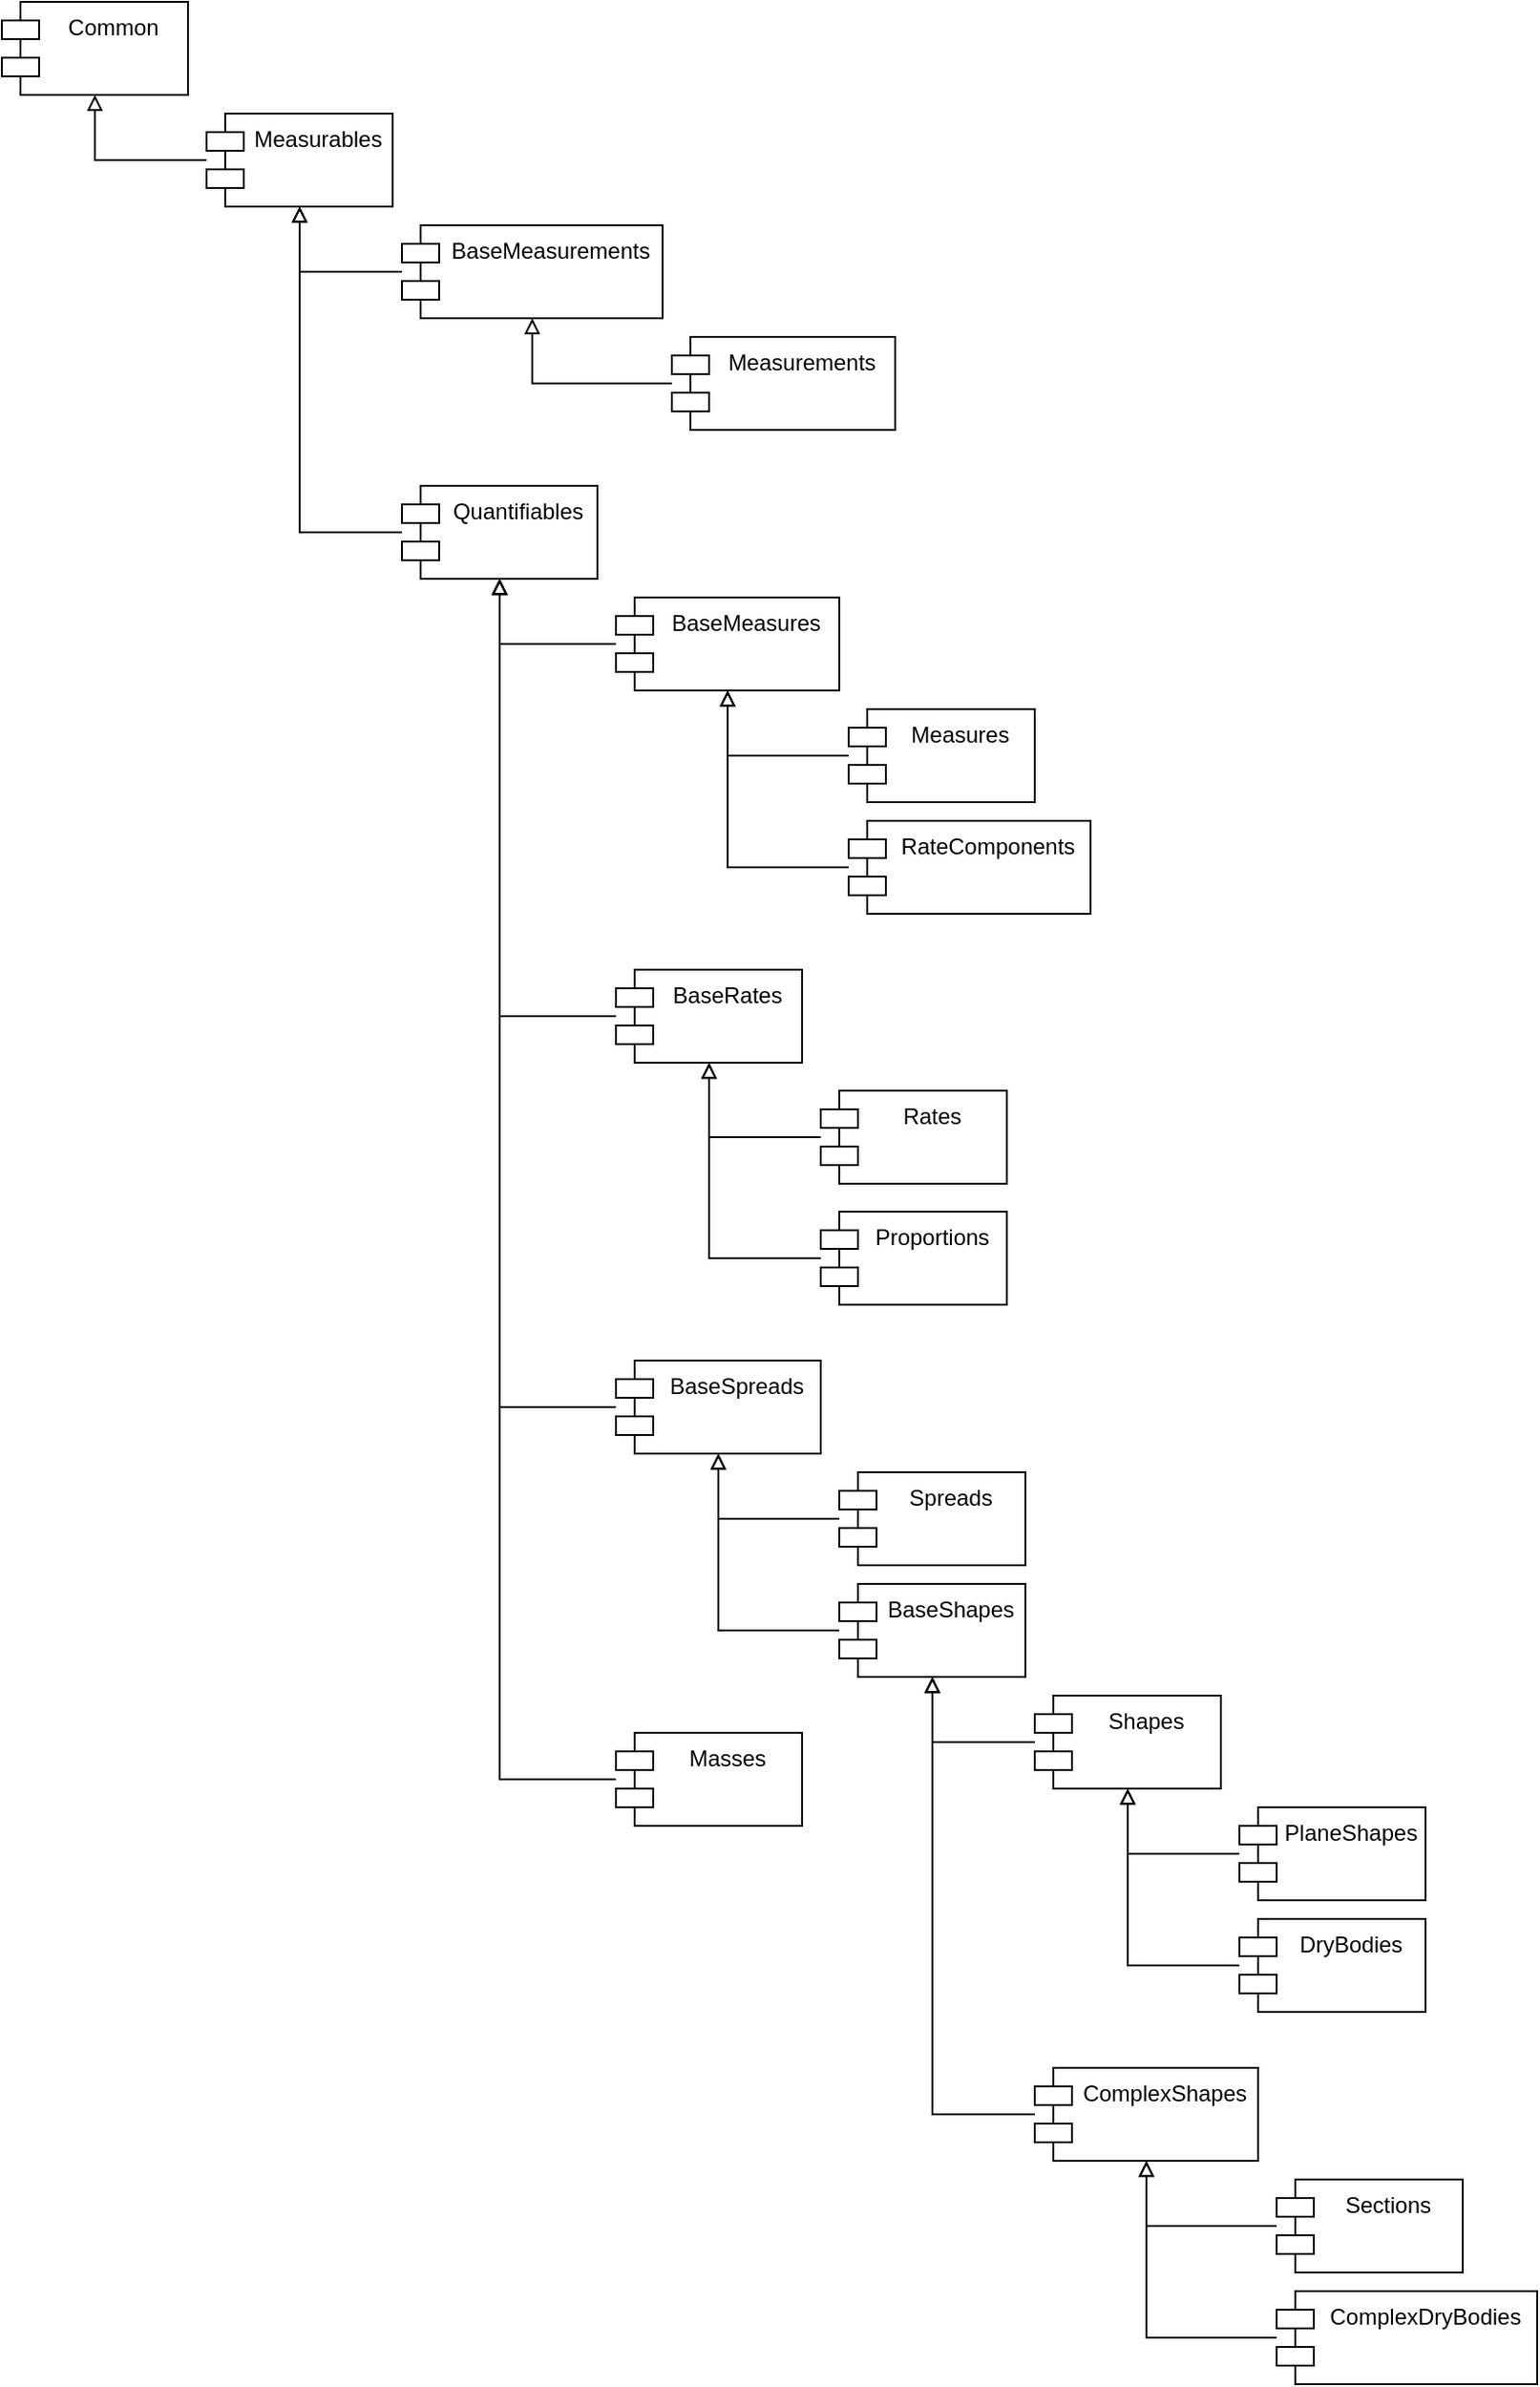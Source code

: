 <mxfile version="23.0.2" type="device">
  <diagram name="1 oldal" id="bZX144X6xeTu_wqj5VR3">
    <mxGraphModel dx="2590" dy="1755" grid="1" gridSize="10" guides="1" tooltips="1" connect="1" arrows="1" fold="1" page="1" pageScale="1" pageWidth="827" pageHeight="1169" math="0" shadow="0">
      <root>
        <mxCell id="0" />
        <mxCell id="1" parent="0" />
        <mxCell id="324iuaGw0Lw1Wku1F5cz-2" value="Common" style="shape=module;align=left;spacingLeft=20;align=center;verticalAlign=top;whiteSpace=wrap;html=1;" parent="1" vertex="1">
          <mxGeometry x="2" width="100" height="50" as="geometry" />
        </mxCell>
        <mxCell id="324iuaGw0Lw1Wku1F5cz-7" value="" style="edgeStyle=orthogonalEdgeStyle;rounded=0;orthogonalLoop=1;jettySize=auto;html=1;endArrow=block;endFill=0;" parent="1" source="324iuaGw0Lw1Wku1F5cz-3" target="324iuaGw0Lw1Wku1F5cz-2" edge="1">
          <mxGeometry relative="1" as="geometry" />
        </mxCell>
        <mxCell id="324iuaGw0Lw1Wku1F5cz-3" value="Measurables" style="shape=module;align=left;spacingLeft=20;align=center;verticalAlign=top;whiteSpace=wrap;html=1;" parent="1" vertex="1">
          <mxGeometry x="112" y="60" width="100" height="50" as="geometry" />
        </mxCell>
        <mxCell id="324iuaGw0Lw1Wku1F5cz-6" value="" style="edgeStyle=orthogonalEdgeStyle;rounded=0;orthogonalLoop=1;jettySize=auto;html=1;endArrow=block;endFill=0;" parent="1" source="324iuaGw0Lw1Wku1F5cz-5" target="324iuaGw0Lw1Wku1F5cz-3" edge="1">
          <mxGeometry relative="1" as="geometry" />
        </mxCell>
        <mxCell id="324iuaGw0Lw1Wku1F5cz-5" value="BaseMeasurements" style="shape=module;align=left;spacingLeft=20;align=center;verticalAlign=top;whiteSpace=wrap;html=1;" parent="1" vertex="1">
          <mxGeometry x="217" y="120" width="140" height="50" as="geometry" />
        </mxCell>
        <mxCell id="324iuaGw0Lw1Wku1F5cz-9" value="" style="edgeStyle=orthogonalEdgeStyle;rounded=0;orthogonalLoop=1;jettySize=auto;html=1;endArrow=block;endFill=0;" parent="1" source="324iuaGw0Lw1Wku1F5cz-8" target="324iuaGw0Lw1Wku1F5cz-3" edge="1">
          <mxGeometry relative="1" as="geometry" />
        </mxCell>
        <mxCell id="324iuaGw0Lw1Wku1F5cz-8" value="Quantifiables" style="shape=module;align=left;spacingLeft=20;align=center;verticalAlign=top;whiteSpace=wrap;html=1;" parent="1" vertex="1">
          <mxGeometry x="217" y="260" width="105" height="50" as="geometry" />
        </mxCell>
        <mxCell id="324iuaGw0Lw1Wku1F5cz-11" value="" style="edgeStyle=orthogonalEdgeStyle;rounded=0;orthogonalLoop=1;jettySize=auto;html=1;endArrow=block;endFill=0;" parent="1" source="324iuaGw0Lw1Wku1F5cz-10" target="324iuaGw0Lw1Wku1F5cz-8" edge="1">
          <mxGeometry relative="1" as="geometry" />
        </mxCell>
        <mxCell id="324iuaGw0Lw1Wku1F5cz-10" value="BaseMeasures" style="shape=module;align=left;spacingLeft=20;align=center;verticalAlign=top;whiteSpace=wrap;html=1;" parent="1" vertex="1">
          <mxGeometry x="332" y="320" width="120" height="50" as="geometry" />
        </mxCell>
        <mxCell id="324iuaGw0Lw1Wku1F5cz-13" value="" style="edgeStyle=orthogonalEdgeStyle;rounded=0;orthogonalLoop=1;jettySize=auto;html=1;endArrow=block;endFill=0;" parent="1" source="324iuaGw0Lw1Wku1F5cz-12" target="324iuaGw0Lw1Wku1F5cz-8" edge="1">
          <mxGeometry relative="1" as="geometry" />
        </mxCell>
        <mxCell id="324iuaGw0Lw1Wku1F5cz-12" value="BaseSpreads" style="shape=module;align=left;spacingLeft=20;align=center;verticalAlign=top;whiteSpace=wrap;html=1;" parent="1" vertex="1">
          <mxGeometry x="332" y="730" width="110" height="50" as="geometry" />
        </mxCell>
        <mxCell id="324iuaGw0Lw1Wku1F5cz-15" value="" style="edgeStyle=orthogonalEdgeStyle;rounded=0;orthogonalLoop=1;jettySize=auto;html=1;endArrow=block;endFill=0;entryX=0.5;entryY=1;entryDx=0;entryDy=0;" parent="1" source="324iuaGw0Lw1Wku1F5cz-14" target="324iuaGw0Lw1Wku1F5cz-8" edge="1">
          <mxGeometry relative="1" as="geometry">
            <mxPoint x="282" y="310" as="targetPoint" />
          </mxGeometry>
        </mxCell>
        <mxCell id="324iuaGw0Lw1Wku1F5cz-14" value="BaseRates" style="shape=module;align=left;spacingLeft=20;align=center;verticalAlign=top;whiteSpace=wrap;html=1;" parent="1" vertex="1">
          <mxGeometry x="332" y="520" width="100" height="50" as="geometry" />
        </mxCell>
        <mxCell id="324iuaGw0Lw1Wku1F5cz-17" value="" style="edgeStyle=orthogonalEdgeStyle;rounded=0;orthogonalLoop=1;jettySize=auto;html=1;endArrow=block;endFill=0;" parent="1" source="324iuaGw0Lw1Wku1F5cz-16" target="324iuaGw0Lw1Wku1F5cz-12" edge="1">
          <mxGeometry relative="1" as="geometry" />
        </mxCell>
        <mxCell id="324iuaGw0Lw1Wku1F5cz-16" value="BaseShapes" style="shape=module;align=left;spacingLeft=20;align=center;verticalAlign=top;whiteSpace=wrap;html=1;" parent="1" vertex="1">
          <mxGeometry x="452" y="850" width="100" height="50" as="geometry" />
        </mxCell>
        <mxCell id="324iuaGw0Lw1Wku1F5cz-19" value="" style="edgeStyle=orthogonalEdgeStyle;rounded=0;orthogonalLoop=1;jettySize=auto;html=1;endArrow=block;endFill=0;" parent="1" source="324iuaGw0Lw1Wku1F5cz-18" target="324iuaGw0Lw1Wku1F5cz-10" edge="1">
          <mxGeometry relative="1" as="geometry" />
        </mxCell>
        <mxCell id="324iuaGw0Lw1Wku1F5cz-18" value="Measures" style="shape=module;align=left;spacingLeft=20;align=center;verticalAlign=top;whiteSpace=wrap;html=1;" parent="1" vertex="1">
          <mxGeometry x="457" y="380" width="100" height="50" as="geometry" />
        </mxCell>
        <mxCell id="324iuaGw0Lw1Wku1F5cz-22" value="" style="edgeStyle=orthogonalEdgeStyle;rounded=0;orthogonalLoop=1;jettySize=auto;html=1;endArrow=block;endFill=0;" parent="1" source="324iuaGw0Lw1Wku1F5cz-21" target="324iuaGw0Lw1Wku1F5cz-10" edge="1">
          <mxGeometry relative="1" as="geometry" />
        </mxCell>
        <mxCell id="324iuaGw0Lw1Wku1F5cz-21" value="RateComponents" style="shape=module;align=left;spacingLeft=20;align=center;verticalAlign=top;whiteSpace=wrap;html=1;" parent="1" vertex="1">
          <mxGeometry x="457" y="440" width="130" height="50" as="geometry" />
        </mxCell>
        <mxCell id="324iuaGw0Lw1Wku1F5cz-24" value="" style="edgeStyle=orthogonalEdgeStyle;rounded=0;orthogonalLoop=1;jettySize=auto;html=1;endArrow=block;endFill=0;" parent="1" source="324iuaGw0Lw1Wku1F5cz-23" target="324iuaGw0Lw1Wku1F5cz-5" edge="1">
          <mxGeometry relative="1" as="geometry" />
        </mxCell>
        <mxCell id="324iuaGw0Lw1Wku1F5cz-23" value="Measurements" style="shape=module;align=left;spacingLeft=20;align=center;verticalAlign=top;whiteSpace=wrap;html=1;" parent="1" vertex="1">
          <mxGeometry x="362" y="180" width="120" height="50" as="geometry" />
        </mxCell>
        <mxCell id="324iuaGw0Lw1Wku1F5cz-26" value="" style="edgeStyle=orthogonalEdgeStyle;rounded=0;orthogonalLoop=1;jettySize=auto;html=1;endArrow=block;endFill=0;" parent="1" source="324iuaGw0Lw1Wku1F5cz-27" target="324iuaGw0Lw1Wku1F5cz-16" edge="1">
          <mxGeometry relative="1" as="geometry" />
        </mxCell>
        <mxCell id="324iuaGw0Lw1Wku1F5cz-55" value="" style="edgeStyle=orthogonalEdgeStyle;rounded=0;orthogonalLoop=1;jettySize=auto;html=1;endArrow=block;endFill=0;" parent="1" source="324iuaGw0Lw1Wku1F5cz-25" target="324iuaGw0Lw1Wku1F5cz-16" edge="1">
          <mxGeometry relative="1" as="geometry" />
        </mxCell>
        <mxCell id="324iuaGw0Lw1Wku1F5cz-25" value="Shapes" style="shape=module;align=left;spacingLeft=20;align=center;verticalAlign=top;whiteSpace=wrap;html=1;" parent="1" vertex="1">
          <mxGeometry x="557" y="910" width="100" height="50" as="geometry" />
        </mxCell>
        <mxCell id="324iuaGw0Lw1Wku1F5cz-28" value="" style="edgeStyle=orthogonalEdgeStyle;rounded=0;orthogonalLoop=1;jettySize=auto;html=1;endArrow=block;endFill=0;" parent="1" source="324iuaGw0Lw1Wku1F5cz-27" target="324iuaGw0Lw1Wku1F5cz-16" edge="1">
          <mxGeometry relative="1" as="geometry" />
        </mxCell>
        <mxCell id="324iuaGw0Lw1Wku1F5cz-30" value="" style="edgeStyle=orthogonalEdgeStyle;rounded=0;orthogonalLoop=1;jettySize=auto;html=1;endArrow=block;endFill=0;" parent="1" source="324iuaGw0Lw1Wku1F5cz-29" target="324iuaGw0Lw1Wku1F5cz-12" edge="1">
          <mxGeometry relative="1" as="geometry" />
        </mxCell>
        <mxCell id="324iuaGw0Lw1Wku1F5cz-29" value="Spreads" style="shape=module;align=left;spacingLeft=20;align=center;verticalAlign=top;whiteSpace=wrap;html=1;" parent="1" vertex="1">
          <mxGeometry x="452" y="790" width="100" height="50" as="geometry" />
        </mxCell>
        <mxCell id="324iuaGw0Lw1Wku1F5cz-27" value="ComplexShapes" style="shape=module;align=left;spacingLeft=20;align=center;verticalAlign=top;whiteSpace=wrap;html=1;" parent="1" vertex="1">
          <mxGeometry x="557" y="1110" width="120" height="50" as="geometry" />
        </mxCell>
        <mxCell id="324iuaGw0Lw1Wku1F5cz-34" value="" style="edgeStyle=orthogonalEdgeStyle;rounded=0;orthogonalLoop=1;jettySize=auto;html=1;endArrow=block;endFill=0;" parent="1" source="324iuaGw0Lw1Wku1F5cz-33" target="324iuaGw0Lw1Wku1F5cz-25" edge="1">
          <mxGeometry relative="1" as="geometry" />
        </mxCell>
        <mxCell id="324iuaGw0Lw1Wku1F5cz-33" value="PlaneShapes" style="shape=module;align=left;spacingLeft=20;align=center;verticalAlign=top;whiteSpace=wrap;html=1;" parent="1" vertex="1">
          <mxGeometry x="667" y="970" width="100" height="50" as="geometry" />
        </mxCell>
        <mxCell id="324iuaGw0Lw1Wku1F5cz-36" value="" style="edgeStyle=orthogonalEdgeStyle;rounded=0;orthogonalLoop=1;jettySize=auto;html=1;endArrow=block;endFill=0;" parent="1" source="324iuaGw0Lw1Wku1F5cz-35" target="324iuaGw0Lw1Wku1F5cz-25" edge="1">
          <mxGeometry relative="1" as="geometry" />
        </mxCell>
        <mxCell id="324iuaGw0Lw1Wku1F5cz-35" value="DryBodies" style="shape=module;align=left;spacingLeft=20;align=center;verticalAlign=top;whiteSpace=wrap;html=1;" parent="1" vertex="1">
          <mxGeometry x="667" y="1030" width="100" height="50" as="geometry" />
        </mxCell>
        <mxCell id="324iuaGw0Lw1Wku1F5cz-38" value="" style="edgeStyle=orthogonalEdgeStyle;rounded=0;orthogonalLoop=1;jettySize=auto;html=1;endArrow=block;endFill=0;" parent="1" source="324iuaGw0Lw1Wku1F5cz-37" target="324iuaGw0Lw1Wku1F5cz-27" edge="1">
          <mxGeometry relative="1" as="geometry" />
        </mxCell>
        <mxCell id="324iuaGw0Lw1Wku1F5cz-37" value="Sections" style="shape=module;align=left;spacingLeft=20;align=center;verticalAlign=top;whiteSpace=wrap;html=1;" parent="1" vertex="1">
          <mxGeometry x="687" y="1170" width="100" height="50" as="geometry" />
        </mxCell>
        <mxCell id="324iuaGw0Lw1Wku1F5cz-40" value="" style="edgeStyle=orthogonalEdgeStyle;rounded=0;orthogonalLoop=1;jettySize=auto;html=1;endArrow=block;endFill=0;" parent="1" source="324iuaGw0Lw1Wku1F5cz-39" target="324iuaGw0Lw1Wku1F5cz-27" edge="1">
          <mxGeometry relative="1" as="geometry" />
        </mxCell>
        <mxCell id="324iuaGw0Lw1Wku1F5cz-39" value="ComplexDryBodies" style="shape=module;align=left;spacingLeft=20;align=center;verticalAlign=top;whiteSpace=wrap;html=1;" parent="1" vertex="1">
          <mxGeometry x="687" y="1230" width="140" height="50" as="geometry" />
        </mxCell>
        <mxCell id="324iuaGw0Lw1Wku1F5cz-42" value="" style="edgeStyle=orthogonalEdgeStyle;rounded=0;orthogonalLoop=1;jettySize=auto;html=1;endArrow=block;endFill=0;entryX=0.5;entryY=1;entryDx=0;entryDy=0;" parent="1" source="324iuaGw0Lw1Wku1F5cz-41" target="324iuaGw0Lw1Wku1F5cz-8" edge="1">
          <mxGeometry relative="1" as="geometry" />
        </mxCell>
        <mxCell id="324iuaGw0Lw1Wku1F5cz-41" value="Masses" style="shape=module;align=left;spacingLeft=20;align=center;verticalAlign=top;whiteSpace=wrap;html=1;" parent="1" vertex="1">
          <mxGeometry x="332" y="930" width="100" height="50" as="geometry" />
        </mxCell>
        <mxCell id="324iuaGw0Lw1Wku1F5cz-52" value="" style="edgeStyle=orthogonalEdgeStyle;rounded=0;orthogonalLoop=1;jettySize=auto;html=1;endArrow=block;endFill=0;" parent="1" source="324iuaGw0Lw1Wku1F5cz-43" target="324iuaGw0Lw1Wku1F5cz-14" edge="1">
          <mxGeometry relative="1" as="geometry" />
        </mxCell>
        <mxCell id="324iuaGw0Lw1Wku1F5cz-43" value="Rates" style="shape=module;align=left;spacingLeft=20;align=center;verticalAlign=top;whiteSpace=wrap;html=1;" parent="1" vertex="1">
          <mxGeometry x="442" y="585" width="100" height="50" as="geometry" />
        </mxCell>
        <mxCell id="324iuaGw0Lw1Wku1F5cz-53" value="" style="edgeStyle=orthogonalEdgeStyle;rounded=0;orthogonalLoop=1;jettySize=auto;html=1;endArrow=block;endFill=0;" parent="1" source="324iuaGw0Lw1Wku1F5cz-47" target="324iuaGw0Lw1Wku1F5cz-14" edge="1">
          <mxGeometry relative="1" as="geometry" />
        </mxCell>
        <mxCell id="324iuaGw0Lw1Wku1F5cz-47" value="Proportions" style="shape=module;align=left;spacingLeft=20;align=center;verticalAlign=top;whiteSpace=wrap;html=1;" parent="1" vertex="1">
          <mxGeometry x="442" y="650" width="100" height="50" as="geometry" />
        </mxCell>
      </root>
    </mxGraphModel>
  </diagram>
</mxfile>
